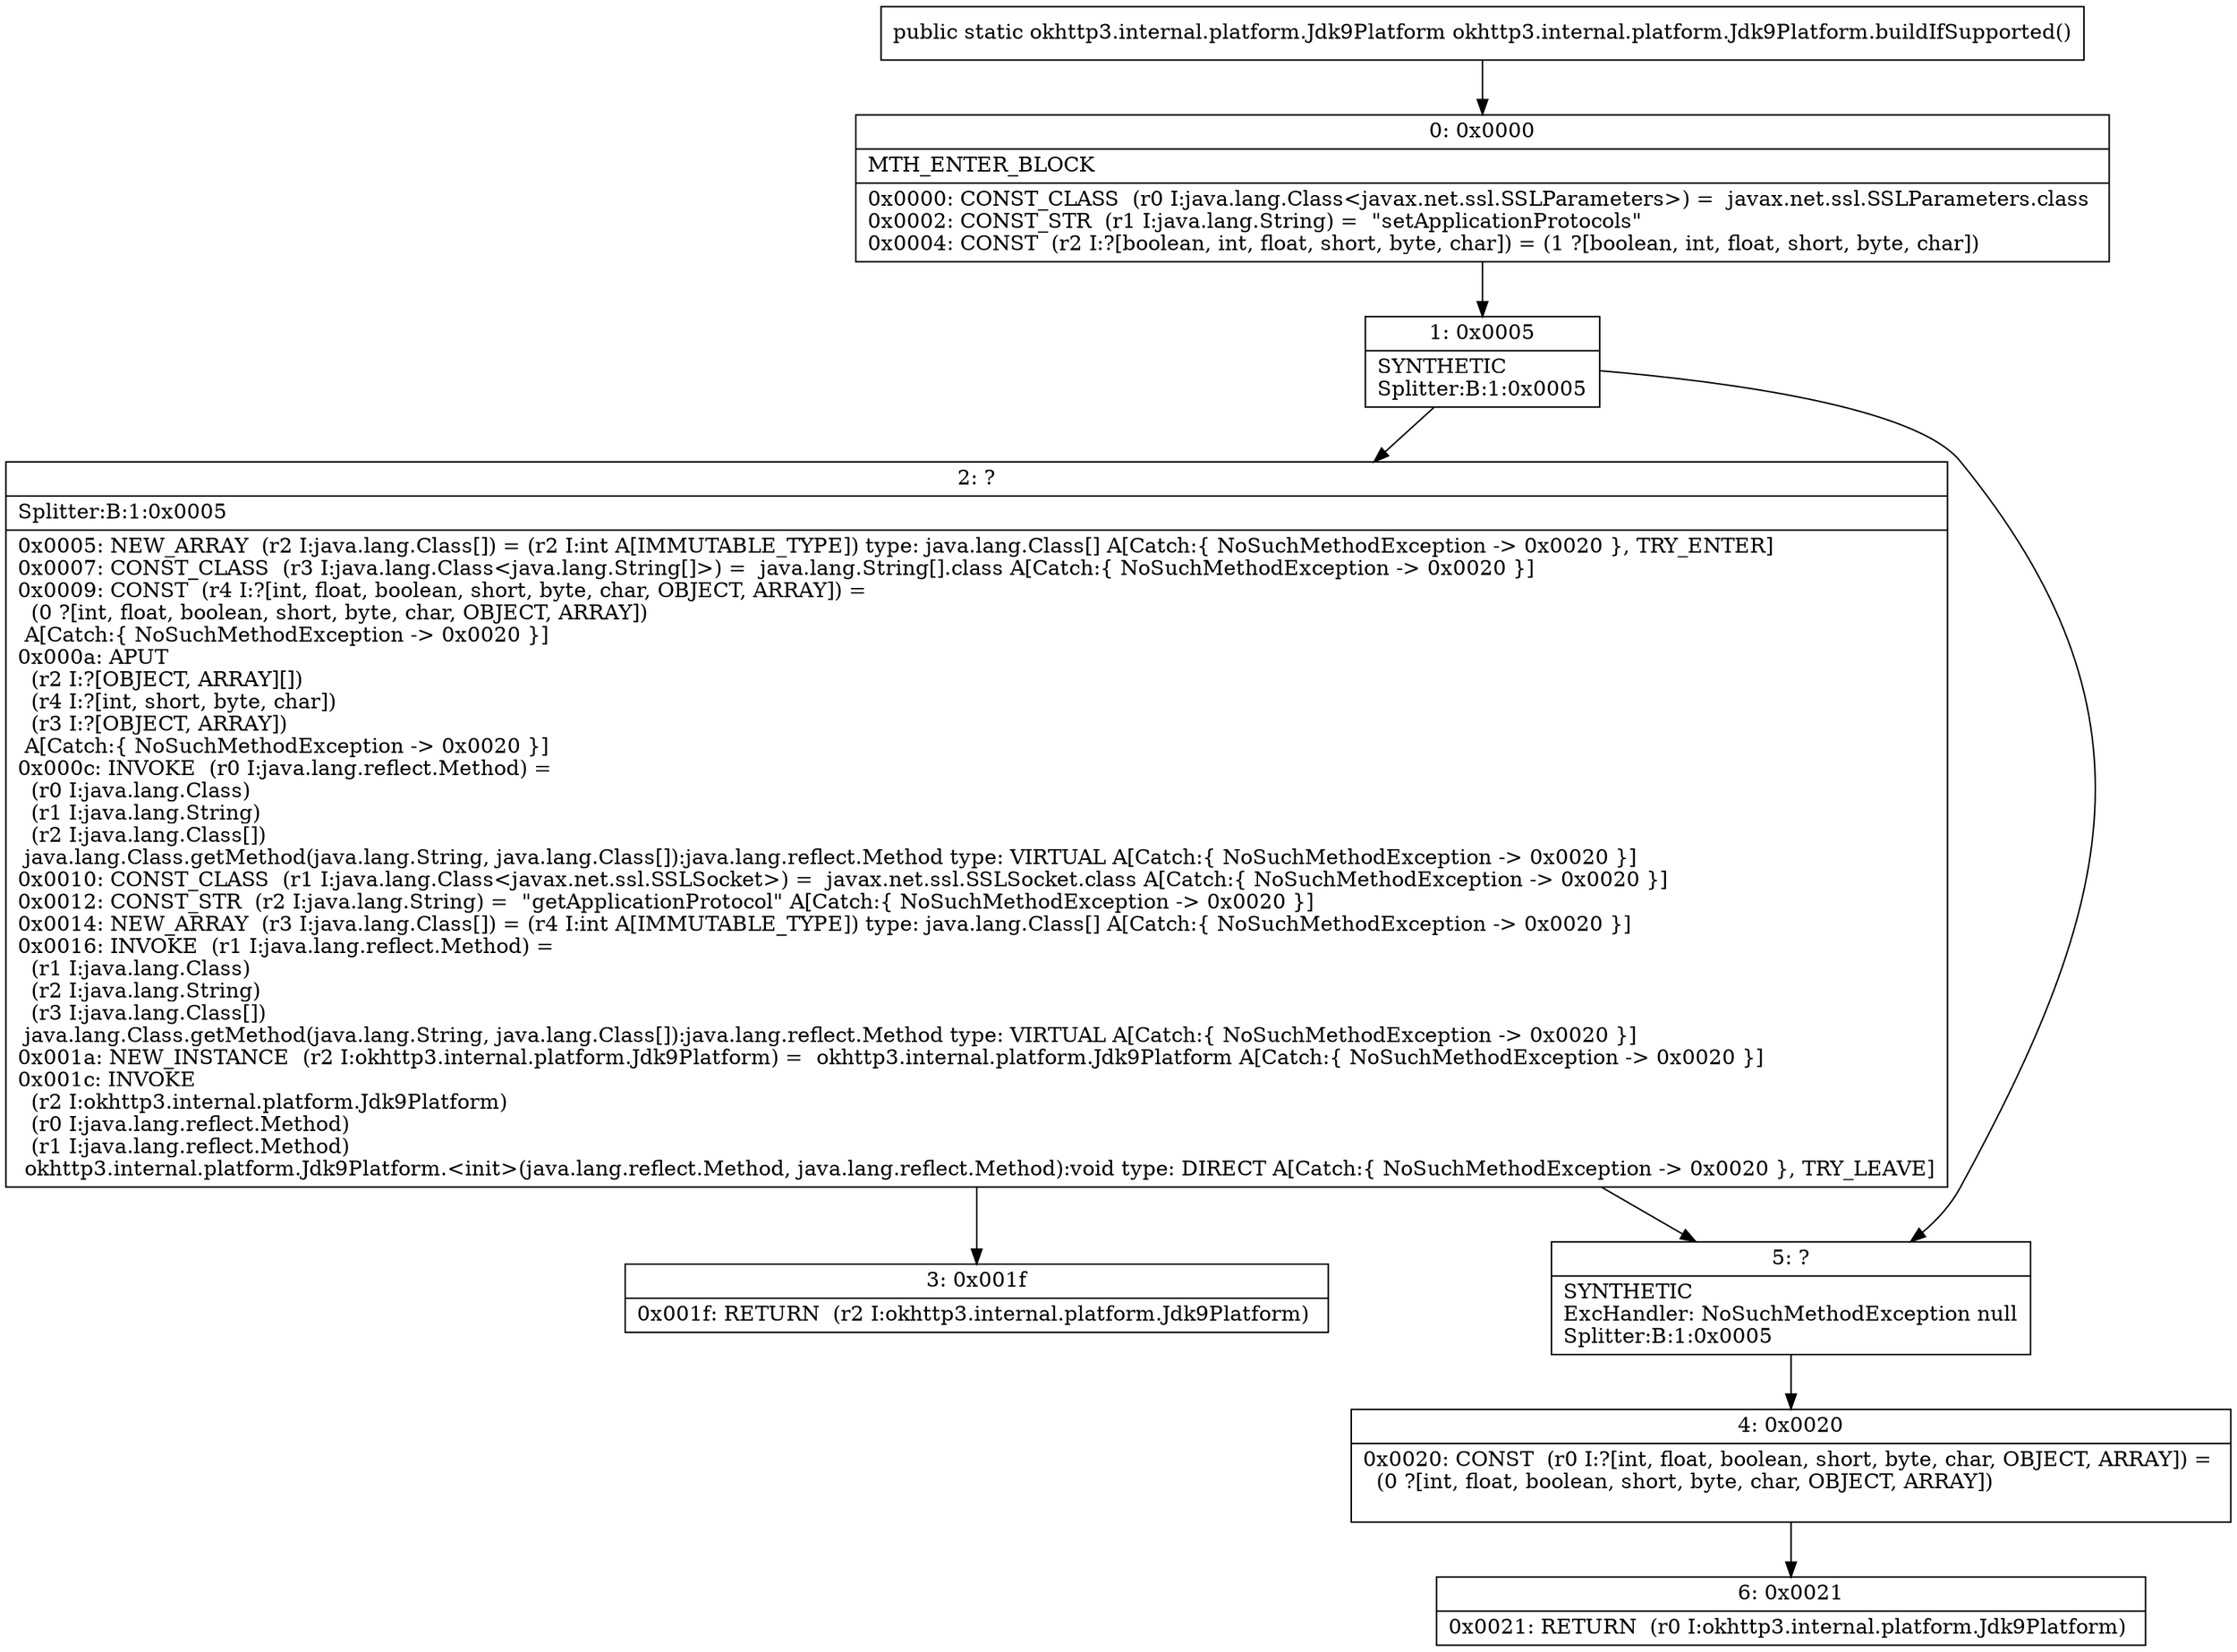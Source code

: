 digraph "CFG forokhttp3.internal.platform.Jdk9Platform.buildIfSupported()Lokhttp3\/internal\/platform\/Jdk9Platform;" {
Node_0 [shape=record,label="{0\:\ 0x0000|MTH_ENTER_BLOCK\l|0x0000: CONST_CLASS  (r0 I:java.lang.Class\<javax.net.ssl.SSLParameters\>) =  javax.net.ssl.SSLParameters.class \l0x0002: CONST_STR  (r1 I:java.lang.String) =  \"setApplicationProtocols\" \l0x0004: CONST  (r2 I:?[boolean, int, float, short, byte, char]) = (1 ?[boolean, int, float, short, byte, char]) \l}"];
Node_1 [shape=record,label="{1\:\ 0x0005|SYNTHETIC\lSplitter:B:1:0x0005\l}"];
Node_2 [shape=record,label="{2\:\ ?|Splitter:B:1:0x0005\l|0x0005: NEW_ARRAY  (r2 I:java.lang.Class[]) = (r2 I:int A[IMMUTABLE_TYPE]) type: java.lang.Class[] A[Catch:\{ NoSuchMethodException \-\> 0x0020 \}, TRY_ENTER]\l0x0007: CONST_CLASS  (r3 I:java.lang.Class\<java.lang.String[]\>) =  java.lang.String[].class A[Catch:\{ NoSuchMethodException \-\> 0x0020 \}]\l0x0009: CONST  (r4 I:?[int, float, boolean, short, byte, char, OBJECT, ARRAY]) = \l  (0 ?[int, float, boolean, short, byte, char, OBJECT, ARRAY])\l A[Catch:\{ NoSuchMethodException \-\> 0x0020 \}]\l0x000a: APUT  \l  (r2 I:?[OBJECT, ARRAY][])\l  (r4 I:?[int, short, byte, char])\l  (r3 I:?[OBJECT, ARRAY])\l A[Catch:\{ NoSuchMethodException \-\> 0x0020 \}]\l0x000c: INVOKE  (r0 I:java.lang.reflect.Method) = \l  (r0 I:java.lang.Class)\l  (r1 I:java.lang.String)\l  (r2 I:java.lang.Class[])\l java.lang.Class.getMethod(java.lang.String, java.lang.Class[]):java.lang.reflect.Method type: VIRTUAL A[Catch:\{ NoSuchMethodException \-\> 0x0020 \}]\l0x0010: CONST_CLASS  (r1 I:java.lang.Class\<javax.net.ssl.SSLSocket\>) =  javax.net.ssl.SSLSocket.class A[Catch:\{ NoSuchMethodException \-\> 0x0020 \}]\l0x0012: CONST_STR  (r2 I:java.lang.String) =  \"getApplicationProtocol\" A[Catch:\{ NoSuchMethodException \-\> 0x0020 \}]\l0x0014: NEW_ARRAY  (r3 I:java.lang.Class[]) = (r4 I:int A[IMMUTABLE_TYPE]) type: java.lang.Class[] A[Catch:\{ NoSuchMethodException \-\> 0x0020 \}]\l0x0016: INVOKE  (r1 I:java.lang.reflect.Method) = \l  (r1 I:java.lang.Class)\l  (r2 I:java.lang.String)\l  (r3 I:java.lang.Class[])\l java.lang.Class.getMethod(java.lang.String, java.lang.Class[]):java.lang.reflect.Method type: VIRTUAL A[Catch:\{ NoSuchMethodException \-\> 0x0020 \}]\l0x001a: NEW_INSTANCE  (r2 I:okhttp3.internal.platform.Jdk9Platform) =  okhttp3.internal.platform.Jdk9Platform A[Catch:\{ NoSuchMethodException \-\> 0x0020 \}]\l0x001c: INVOKE  \l  (r2 I:okhttp3.internal.platform.Jdk9Platform)\l  (r0 I:java.lang.reflect.Method)\l  (r1 I:java.lang.reflect.Method)\l okhttp3.internal.platform.Jdk9Platform.\<init\>(java.lang.reflect.Method, java.lang.reflect.Method):void type: DIRECT A[Catch:\{ NoSuchMethodException \-\> 0x0020 \}, TRY_LEAVE]\l}"];
Node_3 [shape=record,label="{3\:\ 0x001f|0x001f: RETURN  (r2 I:okhttp3.internal.platform.Jdk9Platform) \l}"];
Node_4 [shape=record,label="{4\:\ 0x0020|0x0020: CONST  (r0 I:?[int, float, boolean, short, byte, char, OBJECT, ARRAY]) = \l  (0 ?[int, float, boolean, short, byte, char, OBJECT, ARRAY])\l \l}"];
Node_5 [shape=record,label="{5\:\ ?|SYNTHETIC\lExcHandler: NoSuchMethodException null\lSplitter:B:1:0x0005\l}"];
Node_6 [shape=record,label="{6\:\ 0x0021|0x0021: RETURN  (r0 I:okhttp3.internal.platform.Jdk9Platform) \l}"];
MethodNode[shape=record,label="{public static okhttp3.internal.platform.Jdk9Platform okhttp3.internal.platform.Jdk9Platform.buildIfSupported() }"];
MethodNode -> Node_0;
Node_0 -> Node_1;
Node_1 -> Node_2;
Node_1 -> Node_5;
Node_2 -> Node_3;
Node_2 -> Node_5;
Node_4 -> Node_6;
Node_5 -> Node_4;
}

